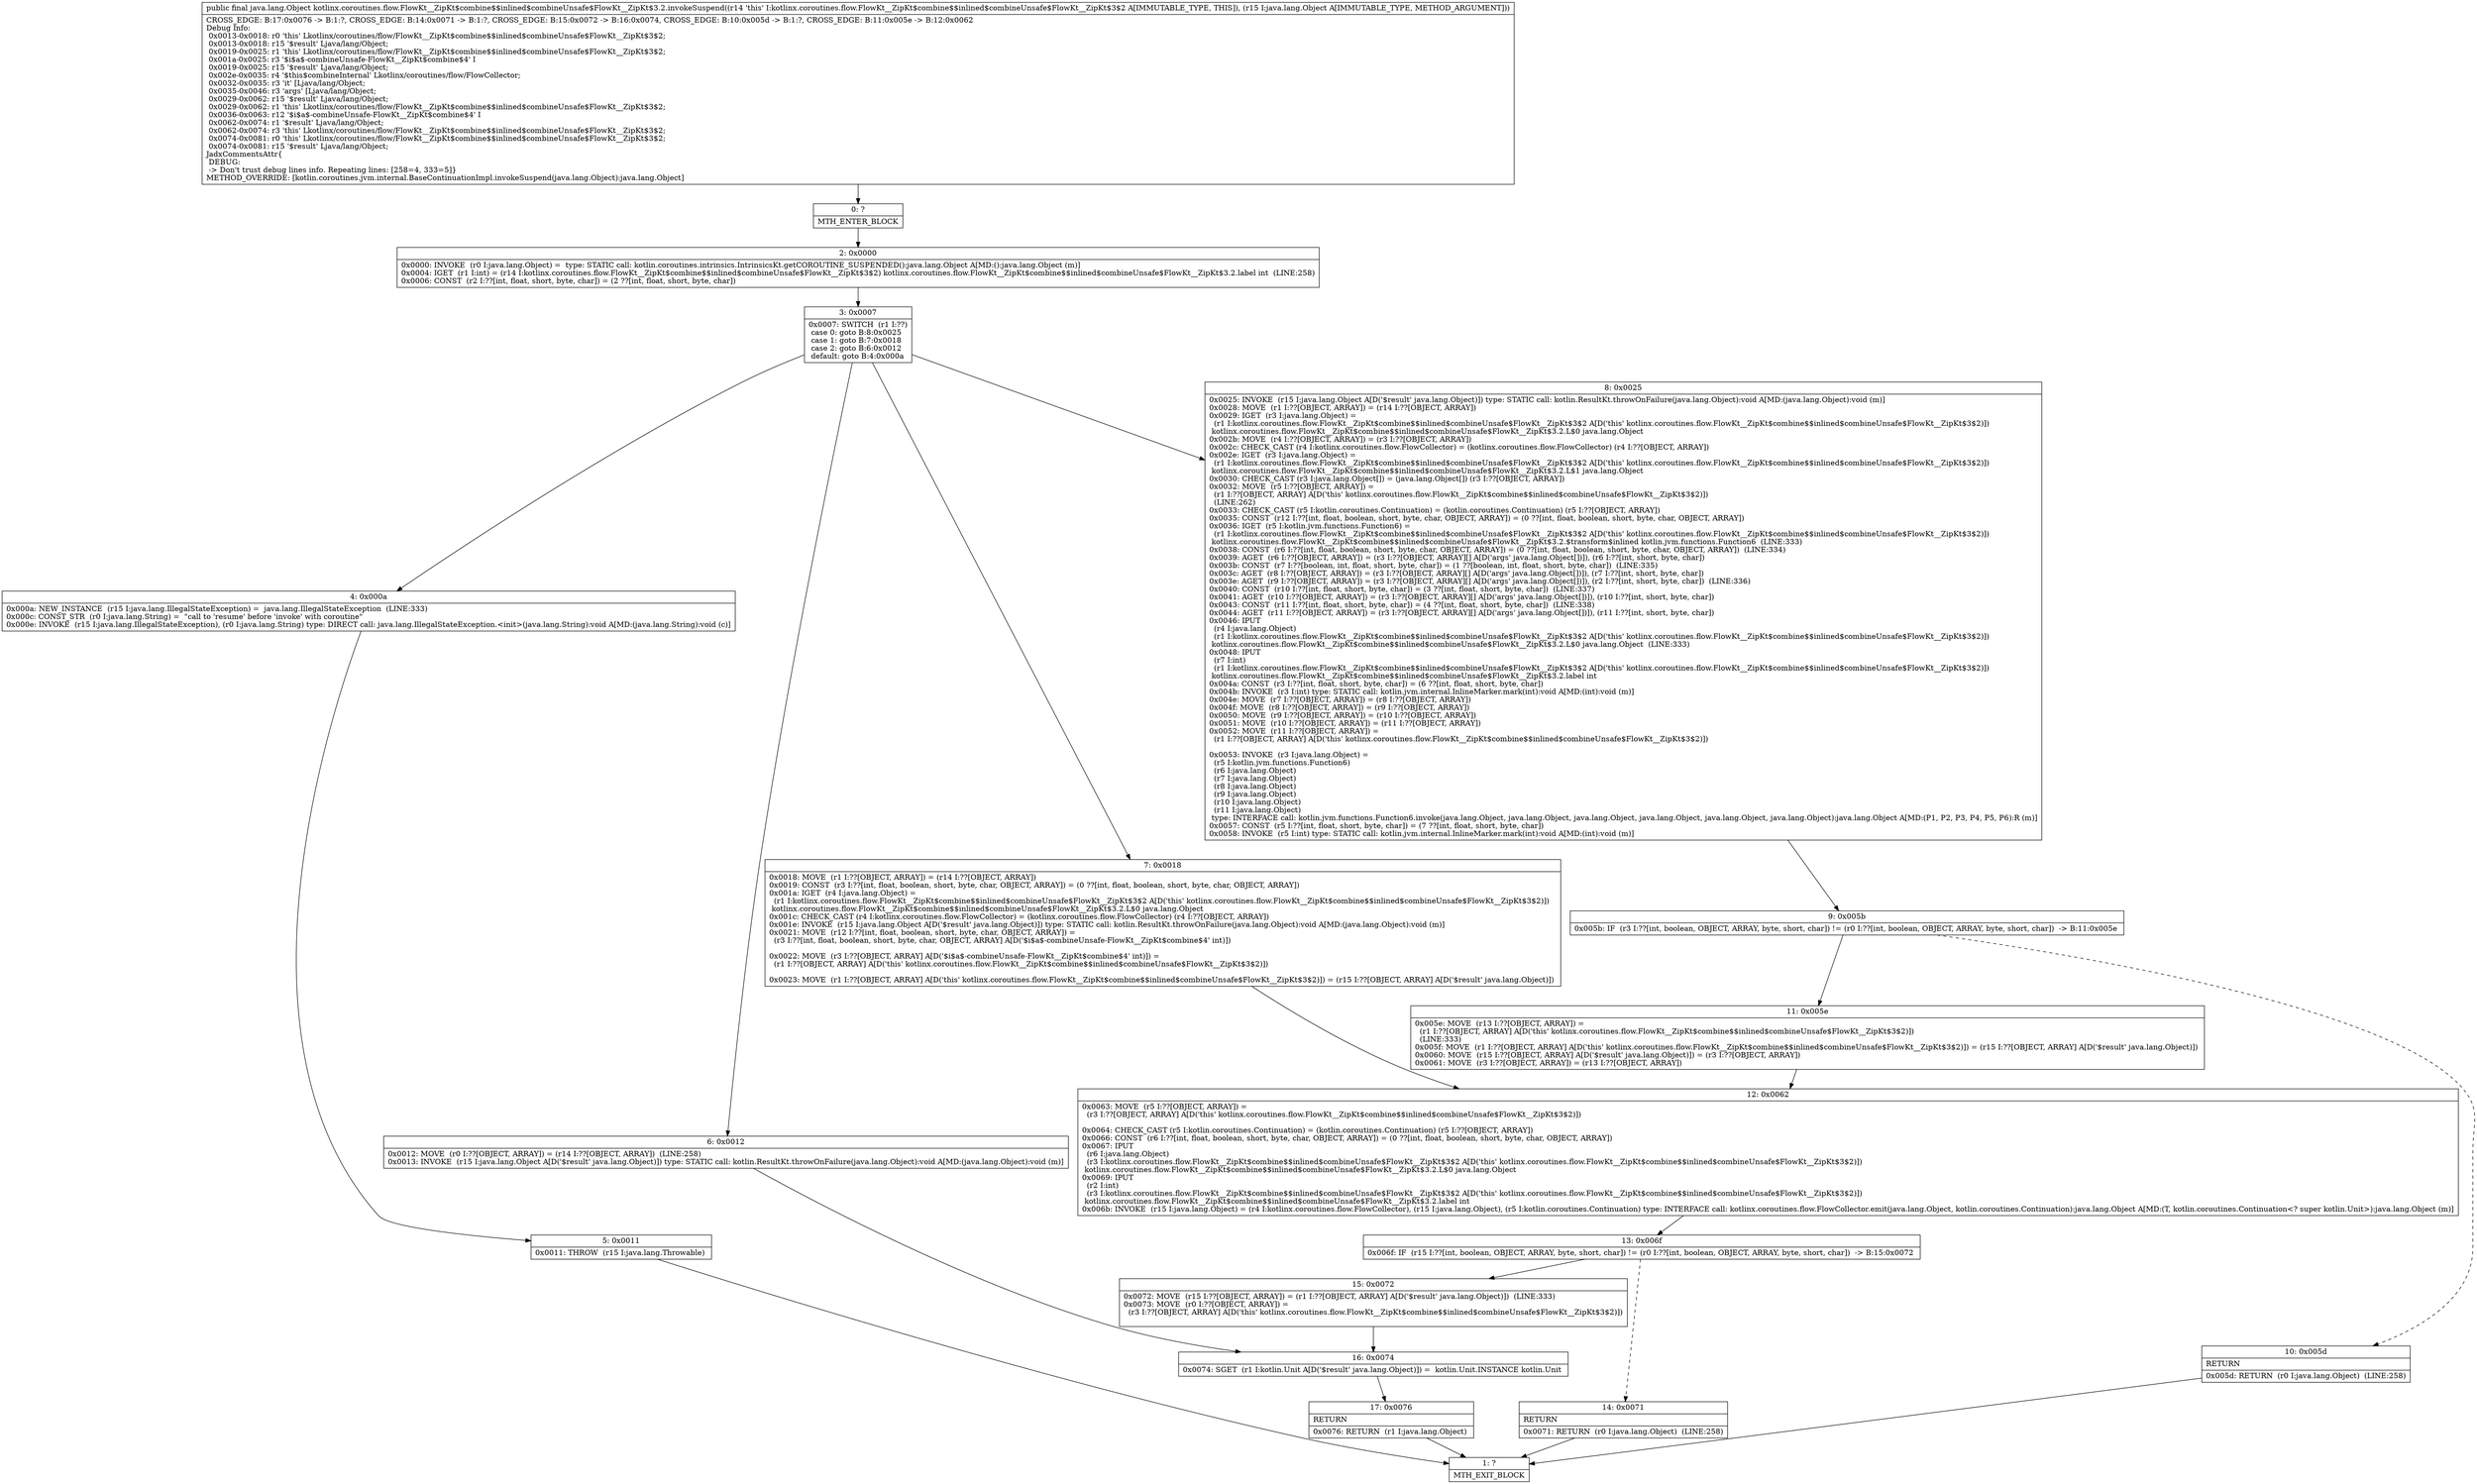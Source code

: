 digraph "CFG forkotlinx.coroutines.flow.FlowKt__ZipKt$combine$$inlined$combineUnsafe$FlowKt__ZipKt$3.2.invokeSuspend(Ljava\/lang\/Object;)Ljava\/lang\/Object;" {
Node_0 [shape=record,label="{0\:\ ?|MTH_ENTER_BLOCK\l}"];
Node_2 [shape=record,label="{2\:\ 0x0000|0x0000: INVOKE  (r0 I:java.lang.Object) =  type: STATIC call: kotlin.coroutines.intrinsics.IntrinsicsKt.getCOROUTINE_SUSPENDED():java.lang.Object A[MD:():java.lang.Object (m)]\l0x0004: IGET  (r1 I:int) = (r14 I:kotlinx.coroutines.flow.FlowKt__ZipKt$combine$$inlined$combineUnsafe$FlowKt__ZipKt$3$2) kotlinx.coroutines.flow.FlowKt__ZipKt$combine$$inlined$combineUnsafe$FlowKt__ZipKt$3.2.label int  (LINE:258)\l0x0006: CONST  (r2 I:??[int, float, short, byte, char]) = (2 ??[int, float, short, byte, char]) \l}"];
Node_3 [shape=record,label="{3\:\ 0x0007|0x0007: SWITCH  (r1 I:??)\l case 0: goto B:8:0x0025\l case 1: goto B:7:0x0018\l case 2: goto B:6:0x0012\l default: goto B:4:0x000a \l}"];
Node_4 [shape=record,label="{4\:\ 0x000a|0x000a: NEW_INSTANCE  (r15 I:java.lang.IllegalStateException) =  java.lang.IllegalStateException  (LINE:333)\l0x000c: CONST_STR  (r0 I:java.lang.String) =  \"call to 'resume' before 'invoke' with coroutine\" \l0x000e: INVOKE  (r15 I:java.lang.IllegalStateException), (r0 I:java.lang.String) type: DIRECT call: java.lang.IllegalStateException.\<init\>(java.lang.String):void A[MD:(java.lang.String):void (c)]\l}"];
Node_5 [shape=record,label="{5\:\ 0x0011|0x0011: THROW  (r15 I:java.lang.Throwable) \l}"];
Node_1 [shape=record,label="{1\:\ ?|MTH_EXIT_BLOCK\l}"];
Node_6 [shape=record,label="{6\:\ 0x0012|0x0012: MOVE  (r0 I:??[OBJECT, ARRAY]) = (r14 I:??[OBJECT, ARRAY])  (LINE:258)\l0x0013: INVOKE  (r15 I:java.lang.Object A[D('$result' java.lang.Object)]) type: STATIC call: kotlin.ResultKt.throwOnFailure(java.lang.Object):void A[MD:(java.lang.Object):void (m)]\l}"];
Node_16 [shape=record,label="{16\:\ 0x0074|0x0074: SGET  (r1 I:kotlin.Unit A[D('$result' java.lang.Object)]) =  kotlin.Unit.INSTANCE kotlin.Unit \l}"];
Node_17 [shape=record,label="{17\:\ 0x0076|RETURN\l|0x0076: RETURN  (r1 I:java.lang.Object) \l}"];
Node_7 [shape=record,label="{7\:\ 0x0018|0x0018: MOVE  (r1 I:??[OBJECT, ARRAY]) = (r14 I:??[OBJECT, ARRAY]) \l0x0019: CONST  (r3 I:??[int, float, boolean, short, byte, char, OBJECT, ARRAY]) = (0 ??[int, float, boolean, short, byte, char, OBJECT, ARRAY]) \l0x001a: IGET  (r4 I:java.lang.Object) = \l  (r1 I:kotlinx.coroutines.flow.FlowKt__ZipKt$combine$$inlined$combineUnsafe$FlowKt__ZipKt$3$2 A[D('this' kotlinx.coroutines.flow.FlowKt__ZipKt$combine$$inlined$combineUnsafe$FlowKt__ZipKt$3$2)])\l kotlinx.coroutines.flow.FlowKt__ZipKt$combine$$inlined$combineUnsafe$FlowKt__ZipKt$3.2.L$0 java.lang.Object \l0x001c: CHECK_CAST (r4 I:kotlinx.coroutines.flow.FlowCollector) = (kotlinx.coroutines.flow.FlowCollector) (r4 I:??[OBJECT, ARRAY]) \l0x001e: INVOKE  (r15 I:java.lang.Object A[D('$result' java.lang.Object)]) type: STATIC call: kotlin.ResultKt.throwOnFailure(java.lang.Object):void A[MD:(java.lang.Object):void (m)]\l0x0021: MOVE  (r12 I:??[int, float, boolean, short, byte, char, OBJECT, ARRAY]) = \l  (r3 I:??[int, float, boolean, short, byte, char, OBJECT, ARRAY] A[D('$i$a$\-combineUnsafe\-FlowKt__ZipKt$combine$4' int)])\l \l0x0022: MOVE  (r3 I:??[OBJECT, ARRAY] A[D('$i$a$\-combineUnsafe\-FlowKt__ZipKt$combine$4' int)]) = \l  (r1 I:??[OBJECT, ARRAY] A[D('this' kotlinx.coroutines.flow.FlowKt__ZipKt$combine$$inlined$combineUnsafe$FlowKt__ZipKt$3$2)])\l \l0x0023: MOVE  (r1 I:??[OBJECT, ARRAY] A[D('this' kotlinx.coroutines.flow.FlowKt__ZipKt$combine$$inlined$combineUnsafe$FlowKt__ZipKt$3$2)]) = (r15 I:??[OBJECT, ARRAY] A[D('$result' java.lang.Object)]) \l}"];
Node_12 [shape=record,label="{12\:\ 0x0062|0x0063: MOVE  (r5 I:??[OBJECT, ARRAY]) = \l  (r3 I:??[OBJECT, ARRAY] A[D('this' kotlinx.coroutines.flow.FlowKt__ZipKt$combine$$inlined$combineUnsafe$FlowKt__ZipKt$3$2)])\l \l0x0064: CHECK_CAST (r5 I:kotlin.coroutines.Continuation) = (kotlin.coroutines.Continuation) (r5 I:??[OBJECT, ARRAY]) \l0x0066: CONST  (r6 I:??[int, float, boolean, short, byte, char, OBJECT, ARRAY]) = (0 ??[int, float, boolean, short, byte, char, OBJECT, ARRAY]) \l0x0067: IPUT  \l  (r6 I:java.lang.Object)\l  (r3 I:kotlinx.coroutines.flow.FlowKt__ZipKt$combine$$inlined$combineUnsafe$FlowKt__ZipKt$3$2 A[D('this' kotlinx.coroutines.flow.FlowKt__ZipKt$combine$$inlined$combineUnsafe$FlowKt__ZipKt$3$2)])\l kotlinx.coroutines.flow.FlowKt__ZipKt$combine$$inlined$combineUnsafe$FlowKt__ZipKt$3.2.L$0 java.lang.Object \l0x0069: IPUT  \l  (r2 I:int)\l  (r3 I:kotlinx.coroutines.flow.FlowKt__ZipKt$combine$$inlined$combineUnsafe$FlowKt__ZipKt$3$2 A[D('this' kotlinx.coroutines.flow.FlowKt__ZipKt$combine$$inlined$combineUnsafe$FlowKt__ZipKt$3$2)])\l kotlinx.coroutines.flow.FlowKt__ZipKt$combine$$inlined$combineUnsafe$FlowKt__ZipKt$3.2.label int \l0x006b: INVOKE  (r15 I:java.lang.Object) = (r4 I:kotlinx.coroutines.flow.FlowCollector), (r15 I:java.lang.Object), (r5 I:kotlin.coroutines.Continuation) type: INTERFACE call: kotlinx.coroutines.flow.FlowCollector.emit(java.lang.Object, kotlin.coroutines.Continuation):java.lang.Object A[MD:(T, kotlin.coroutines.Continuation\<? super kotlin.Unit\>):java.lang.Object (m)]\l}"];
Node_13 [shape=record,label="{13\:\ 0x006f|0x006f: IF  (r15 I:??[int, boolean, OBJECT, ARRAY, byte, short, char]) != (r0 I:??[int, boolean, OBJECT, ARRAY, byte, short, char])  \-\> B:15:0x0072 \l}"];
Node_14 [shape=record,label="{14\:\ 0x0071|RETURN\l|0x0071: RETURN  (r0 I:java.lang.Object)  (LINE:258)\l}"];
Node_15 [shape=record,label="{15\:\ 0x0072|0x0072: MOVE  (r15 I:??[OBJECT, ARRAY]) = (r1 I:??[OBJECT, ARRAY] A[D('$result' java.lang.Object)])  (LINE:333)\l0x0073: MOVE  (r0 I:??[OBJECT, ARRAY]) = \l  (r3 I:??[OBJECT, ARRAY] A[D('this' kotlinx.coroutines.flow.FlowKt__ZipKt$combine$$inlined$combineUnsafe$FlowKt__ZipKt$3$2)])\l \l}"];
Node_8 [shape=record,label="{8\:\ 0x0025|0x0025: INVOKE  (r15 I:java.lang.Object A[D('$result' java.lang.Object)]) type: STATIC call: kotlin.ResultKt.throwOnFailure(java.lang.Object):void A[MD:(java.lang.Object):void (m)]\l0x0028: MOVE  (r1 I:??[OBJECT, ARRAY]) = (r14 I:??[OBJECT, ARRAY]) \l0x0029: IGET  (r3 I:java.lang.Object) = \l  (r1 I:kotlinx.coroutines.flow.FlowKt__ZipKt$combine$$inlined$combineUnsafe$FlowKt__ZipKt$3$2 A[D('this' kotlinx.coroutines.flow.FlowKt__ZipKt$combine$$inlined$combineUnsafe$FlowKt__ZipKt$3$2)])\l kotlinx.coroutines.flow.FlowKt__ZipKt$combine$$inlined$combineUnsafe$FlowKt__ZipKt$3.2.L$0 java.lang.Object \l0x002b: MOVE  (r4 I:??[OBJECT, ARRAY]) = (r3 I:??[OBJECT, ARRAY]) \l0x002c: CHECK_CAST (r4 I:kotlinx.coroutines.flow.FlowCollector) = (kotlinx.coroutines.flow.FlowCollector) (r4 I:??[OBJECT, ARRAY]) \l0x002e: IGET  (r3 I:java.lang.Object) = \l  (r1 I:kotlinx.coroutines.flow.FlowKt__ZipKt$combine$$inlined$combineUnsafe$FlowKt__ZipKt$3$2 A[D('this' kotlinx.coroutines.flow.FlowKt__ZipKt$combine$$inlined$combineUnsafe$FlowKt__ZipKt$3$2)])\l kotlinx.coroutines.flow.FlowKt__ZipKt$combine$$inlined$combineUnsafe$FlowKt__ZipKt$3.2.L$1 java.lang.Object \l0x0030: CHECK_CAST (r3 I:java.lang.Object[]) = (java.lang.Object[]) (r3 I:??[OBJECT, ARRAY]) \l0x0032: MOVE  (r5 I:??[OBJECT, ARRAY]) = \l  (r1 I:??[OBJECT, ARRAY] A[D('this' kotlinx.coroutines.flow.FlowKt__ZipKt$combine$$inlined$combineUnsafe$FlowKt__ZipKt$3$2)])\l  (LINE:262)\l0x0033: CHECK_CAST (r5 I:kotlin.coroutines.Continuation) = (kotlin.coroutines.Continuation) (r5 I:??[OBJECT, ARRAY]) \l0x0035: CONST  (r12 I:??[int, float, boolean, short, byte, char, OBJECT, ARRAY]) = (0 ??[int, float, boolean, short, byte, char, OBJECT, ARRAY]) \l0x0036: IGET  (r5 I:kotlin.jvm.functions.Function6) = \l  (r1 I:kotlinx.coroutines.flow.FlowKt__ZipKt$combine$$inlined$combineUnsafe$FlowKt__ZipKt$3$2 A[D('this' kotlinx.coroutines.flow.FlowKt__ZipKt$combine$$inlined$combineUnsafe$FlowKt__ZipKt$3$2)])\l kotlinx.coroutines.flow.FlowKt__ZipKt$combine$$inlined$combineUnsafe$FlowKt__ZipKt$3.2.$transform$inlined kotlin.jvm.functions.Function6  (LINE:333)\l0x0038: CONST  (r6 I:??[int, float, boolean, short, byte, char, OBJECT, ARRAY]) = (0 ??[int, float, boolean, short, byte, char, OBJECT, ARRAY])  (LINE:334)\l0x0039: AGET  (r6 I:??[OBJECT, ARRAY]) = (r3 I:??[OBJECT, ARRAY][] A[D('args' java.lang.Object[])]), (r6 I:??[int, short, byte, char]) \l0x003b: CONST  (r7 I:??[boolean, int, float, short, byte, char]) = (1 ??[boolean, int, float, short, byte, char])  (LINE:335)\l0x003c: AGET  (r8 I:??[OBJECT, ARRAY]) = (r3 I:??[OBJECT, ARRAY][] A[D('args' java.lang.Object[])]), (r7 I:??[int, short, byte, char]) \l0x003e: AGET  (r9 I:??[OBJECT, ARRAY]) = (r3 I:??[OBJECT, ARRAY][] A[D('args' java.lang.Object[])]), (r2 I:??[int, short, byte, char])  (LINE:336)\l0x0040: CONST  (r10 I:??[int, float, short, byte, char]) = (3 ??[int, float, short, byte, char])  (LINE:337)\l0x0041: AGET  (r10 I:??[OBJECT, ARRAY]) = (r3 I:??[OBJECT, ARRAY][] A[D('args' java.lang.Object[])]), (r10 I:??[int, short, byte, char]) \l0x0043: CONST  (r11 I:??[int, float, short, byte, char]) = (4 ??[int, float, short, byte, char])  (LINE:338)\l0x0044: AGET  (r11 I:??[OBJECT, ARRAY]) = (r3 I:??[OBJECT, ARRAY][] A[D('args' java.lang.Object[])]), (r11 I:??[int, short, byte, char]) \l0x0046: IPUT  \l  (r4 I:java.lang.Object)\l  (r1 I:kotlinx.coroutines.flow.FlowKt__ZipKt$combine$$inlined$combineUnsafe$FlowKt__ZipKt$3$2 A[D('this' kotlinx.coroutines.flow.FlowKt__ZipKt$combine$$inlined$combineUnsafe$FlowKt__ZipKt$3$2)])\l kotlinx.coroutines.flow.FlowKt__ZipKt$combine$$inlined$combineUnsafe$FlowKt__ZipKt$3.2.L$0 java.lang.Object  (LINE:333)\l0x0048: IPUT  \l  (r7 I:int)\l  (r1 I:kotlinx.coroutines.flow.FlowKt__ZipKt$combine$$inlined$combineUnsafe$FlowKt__ZipKt$3$2 A[D('this' kotlinx.coroutines.flow.FlowKt__ZipKt$combine$$inlined$combineUnsafe$FlowKt__ZipKt$3$2)])\l kotlinx.coroutines.flow.FlowKt__ZipKt$combine$$inlined$combineUnsafe$FlowKt__ZipKt$3.2.label int \l0x004a: CONST  (r3 I:??[int, float, short, byte, char]) = (6 ??[int, float, short, byte, char]) \l0x004b: INVOKE  (r3 I:int) type: STATIC call: kotlin.jvm.internal.InlineMarker.mark(int):void A[MD:(int):void (m)]\l0x004e: MOVE  (r7 I:??[OBJECT, ARRAY]) = (r8 I:??[OBJECT, ARRAY]) \l0x004f: MOVE  (r8 I:??[OBJECT, ARRAY]) = (r9 I:??[OBJECT, ARRAY]) \l0x0050: MOVE  (r9 I:??[OBJECT, ARRAY]) = (r10 I:??[OBJECT, ARRAY]) \l0x0051: MOVE  (r10 I:??[OBJECT, ARRAY]) = (r11 I:??[OBJECT, ARRAY]) \l0x0052: MOVE  (r11 I:??[OBJECT, ARRAY]) = \l  (r1 I:??[OBJECT, ARRAY] A[D('this' kotlinx.coroutines.flow.FlowKt__ZipKt$combine$$inlined$combineUnsafe$FlowKt__ZipKt$3$2)])\l \l0x0053: INVOKE  (r3 I:java.lang.Object) = \l  (r5 I:kotlin.jvm.functions.Function6)\l  (r6 I:java.lang.Object)\l  (r7 I:java.lang.Object)\l  (r8 I:java.lang.Object)\l  (r9 I:java.lang.Object)\l  (r10 I:java.lang.Object)\l  (r11 I:java.lang.Object)\l type: INTERFACE call: kotlin.jvm.functions.Function6.invoke(java.lang.Object, java.lang.Object, java.lang.Object, java.lang.Object, java.lang.Object, java.lang.Object):java.lang.Object A[MD:(P1, P2, P3, P4, P5, P6):R (m)]\l0x0057: CONST  (r5 I:??[int, float, short, byte, char]) = (7 ??[int, float, short, byte, char]) \l0x0058: INVOKE  (r5 I:int) type: STATIC call: kotlin.jvm.internal.InlineMarker.mark(int):void A[MD:(int):void (m)]\l}"];
Node_9 [shape=record,label="{9\:\ 0x005b|0x005b: IF  (r3 I:??[int, boolean, OBJECT, ARRAY, byte, short, char]) != (r0 I:??[int, boolean, OBJECT, ARRAY, byte, short, char])  \-\> B:11:0x005e \l}"];
Node_10 [shape=record,label="{10\:\ 0x005d|RETURN\l|0x005d: RETURN  (r0 I:java.lang.Object)  (LINE:258)\l}"];
Node_11 [shape=record,label="{11\:\ 0x005e|0x005e: MOVE  (r13 I:??[OBJECT, ARRAY]) = \l  (r1 I:??[OBJECT, ARRAY] A[D('this' kotlinx.coroutines.flow.FlowKt__ZipKt$combine$$inlined$combineUnsafe$FlowKt__ZipKt$3$2)])\l  (LINE:333)\l0x005f: MOVE  (r1 I:??[OBJECT, ARRAY] A[D('this' kotlinx.coroutines.flow.FlowKt__ZipKt$combine$$inlined$combineUnsafe$FlowKt__ZipKt$3$2)]) = (r15 I:??[OBJECT, ARRAY] A[D('$result' java.lang.Object)]) \l0x0060: MOVE  (r15 I:??[OBJECT, ARRAY] A[D('$result' java.lang.Object)]) = (r3 I:??[OBJECT, ARRAY]) \l0x0061: MOVE  (r3 I:??[OBJECT, ARRAY]) = (r13 I:??[OBJECT, ARRAY]) \l}"];
MethodNode[shape=record,label="{public final java.lang.Object kotlinx.coroutines.flow.FlowKt__ZipKt$combine$$inlined$combineUnsafe$FlowKt__ZipKt$3.2.invokeSuspend((r14 'this' I:kotlinx.coroutines.flow.FlowKt__ZipKt$combine$$inlined$combineUnsafe$FlowKt__ZipKt$3$2 A[IMMUTABLE_TYPE, THIS]), (r15 I:java.lang.Object A[IMMUTABLE_TYPE, METHOD_ARGUMENT]))  | CROSS_EDGE: B:17:0x0076 \-\> B:1:?, CROSS_EDGE: B:14:0x0071 \-\> B:1:?, CROSS_EDGE: B:15:0x0072 \-\> B:16:0x0074, CROSS_EDGE: B:10:0x005d \-\> B:1:?, CROSS_EDGE: B:11:0x005e \-\> B:12:0x0062\lDebug Info:\l  0x0013\-0x0018: r0 'this' Lkotlinx\/coroutines\/flow\/FlowKt__ZipKt$combine$$inlined$combineUnsafe$FlowKt__ZipKt$3$2;\l  0x0013\-0x0018: r15 '$result' Ljava\/lang\/Object;\l  0x0019\-0x0025: r1 'this' Lkotlinx\/coroutines\/flow\/FlowKt__ZipKt$combine$$inlined$combineUnsafe$FlowKt__ZipKt$3$2;\l  0x001a\-0x0025: r3 '$i$a$\-combineUnsafe\-FlowKt__ZipKt$combine$4' I\l  0x0019\-0x0025: r15 '$result' Ljava\/lang\/Object;\l  0x002e\-0x0035: r4 '$this$combineInternal' Lkotlinx\/coroutines\/flow\/FlowCollector;\l  0x0032\-0x0035: r3 'it' [Ljava\/lang\/Object;\l  0x0035\-0x0046: r3 'args' [Ljava\/lang\/Object;\l  0x0029\-0x0062: r15 '$result' Ljava\/lang\/Object;\l  0x0029\-0x0062: r1 'this' Lkotlinx\/coroutines\/flow\/FlowKt__ZipKt$combine$$inlined$combineUnsafe$FlowKt__ZipKt$3$2;\l  0x0036\-0x0063: r12 '$i$a$\-combineUnsafe\-FlowKt__ZipKt$combine$4' I\l  0x0062\-0x0074: r1 '$result' Ljava\/lang\/Object;\l  0x0062\-0x0074: r3 'this' Lkotlinx\/coroutines\/flow\/FlowKt__ZipKt$combine$$inlined$combineUnsafe$FlowKt__ZipKt$3$2;\l  0x0074\-0x0081: r0 'this' Lkotlinx\/coroutines\/flow\/FlowKt__ZipKt$combine$$inlined$combineUnsafe$FlowKt__ZipKt$3$2;\l  0x0074\-0x0081: r15 '$result' Ljava\/lang\/Object;\lJadxCommentsAttr\{\l DEBUG: \l \-\> Don't trust debug lines info. Repeating lines: [258=4, 333=5]\}\lMETHOD_OVERRIDE: [kotlin.coroutines.jvm.internal.BaseContinuationImpl.invokeSuspend(java.lang.Object):java.lang.Object]\l}"];
MethodNode -> Node_0;Node_0 -> Node_2;
Node_2 -> Node_3;
Node_3 -> Node_4;
Node_3 -> Node_6;
Node_3 -> Node_7;
Node_3 -> Node_8;
Node_4 -> Node_5;
Node_5 -> Node_1;
Node_6 -> Node_16;
Node_16 -> Node_17;
Node_17 -> Node_1;
Node_7 -> Node_12;
Node_12 -> Node_13;
Node_13 -> Node_14[style=dashed];
Node_13 -> Node_15;
Node_14 -> Node_1;
Node_15 -> Node_16;
Node_8 -> Node_9;
Node_9 -> Node_10[style=dashed];
Node_9 -> Node_11;
Node_10 -> Node_1;
Node_11 -> Node_12;
}


